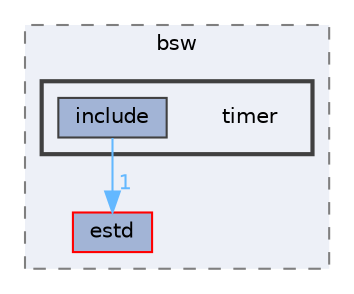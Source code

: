 digraph "timer"
{
 // LATEX_PDF_SIZE
  bgcolor="transparent";
  edge [fontname=Helvetica,fontsize=10,labelfontname=Helvetica,labelfontsize=10];
  node [fontname=Helvetica,fontsize=10,shape=box,height=0.2,width=0.4];
  compound=true
  subgraph clusterdir_6d5c880d47bd8ed5a2539072056c02e0 {
    graph [ bgcolor="#edf0f7", pencolor="grey50", label="bsw", fontname=Helvetica,fontsize=10 style="filled,dashed", URL="dir_6d5c880d47bd8ed5a2539072056c02e0.html",tooltip=""]
  dir_705ed472854f071e46e92f9933f4d565 [label="estd", fillcolor="#a2b4d6", color="red", style="filled", URL="dir_705ed472854f071e46e92f9933f4d565.html",tooltip=""];
  subgraph clusterdir_1ac106d8eedae6249b554a0b85c3ff00 {
    graph [ bgcolor="#edf0f7", pencolor="grey25", label="", fontname=Helvetica,fontsize=10 style="filled,bold", URL="dir_1ac106d8eedae6249b554a0b85c3ff00.html",tooltip=""]
    dir_1ac106d8eedae6249b554a0b85c3ff00 [shape=plaintext, label="timer"];
  dir_836e580f89ea6fe6b3b0c1dbf51a17cb [label="include", fillcolor="#a2b4d6", color="grey25", style="filled", URL="dir_836e580f89ea6fe6b3b0c1dbf51a17cb.html",tooltip=""];
  }
  }
  dir_836e580f89ea6fe6b3b0c1dbf51a17cb->dir_705ed472854f071e46e92f9933f4d565 [headlabel="1", labeldistance=1.5 headhref="dir_000116_000075.html" href="dir_000116_000075.html" color="steelblue1" fontcolor="steelblue1"];
}
